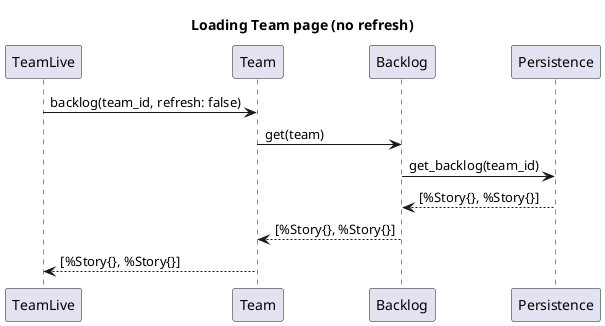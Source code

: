 @startuml
title Loading Team page (no refresh)

TeamLive->Team:backlog(team_id, refresh: false)
Team->Backlog:get(team)
Backlog->Persistence:get_backlog(team_id)
Backlog<--Persistence:[%Story{}, %Story{}]
Team<--Backlog:[%Story{}, %Story{}]
TeamLive<--Team:[%Story{}, %Story{}]
@enduml